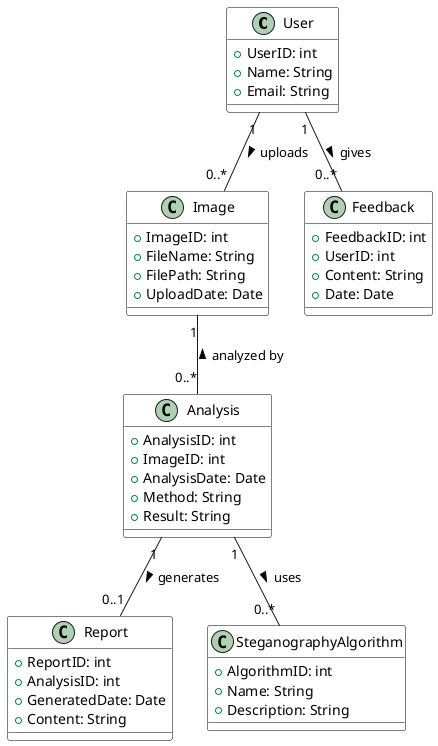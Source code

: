 @startuml
skinparam class {
  BackgroundColor White
  BorderColor Black
  RoundCorner 15
}

class User {
  +UserID: int
  +Name: String
  +Email: String
}

class Image {
  +ImageID: int
  +FileName: String
  +FilePath: String
  +UploadDate: Date
}

class Analysis {
  +AnalysisID: int
  +ImageID: int
  +AnalysisDate: Date
  +Method: String
  +Result: String
}

class Report {
  +ReportID: int
  +AnalysisID: int
  +GeneratedDate: Date
  +Content: String
}

class SteganographyAlgorithm {
  +AlgorithmID: int
  +Name: String
  +Description: String
}

class Feedback {
  +FeedbackID: int
  +UserID: int
  +Content: String
  +Date: Date
}

User "1" -- "0..*" Image : uploads >
Image "1" -- "0..*" Analysis : < analyzed by
Analysis "1" -- "0..1" Report : generates >
User "1" -- "0..*" Feedback : gives >
Analysis "1" -- "0..*" SteganographyAlgorithm : uses >

@enduml
